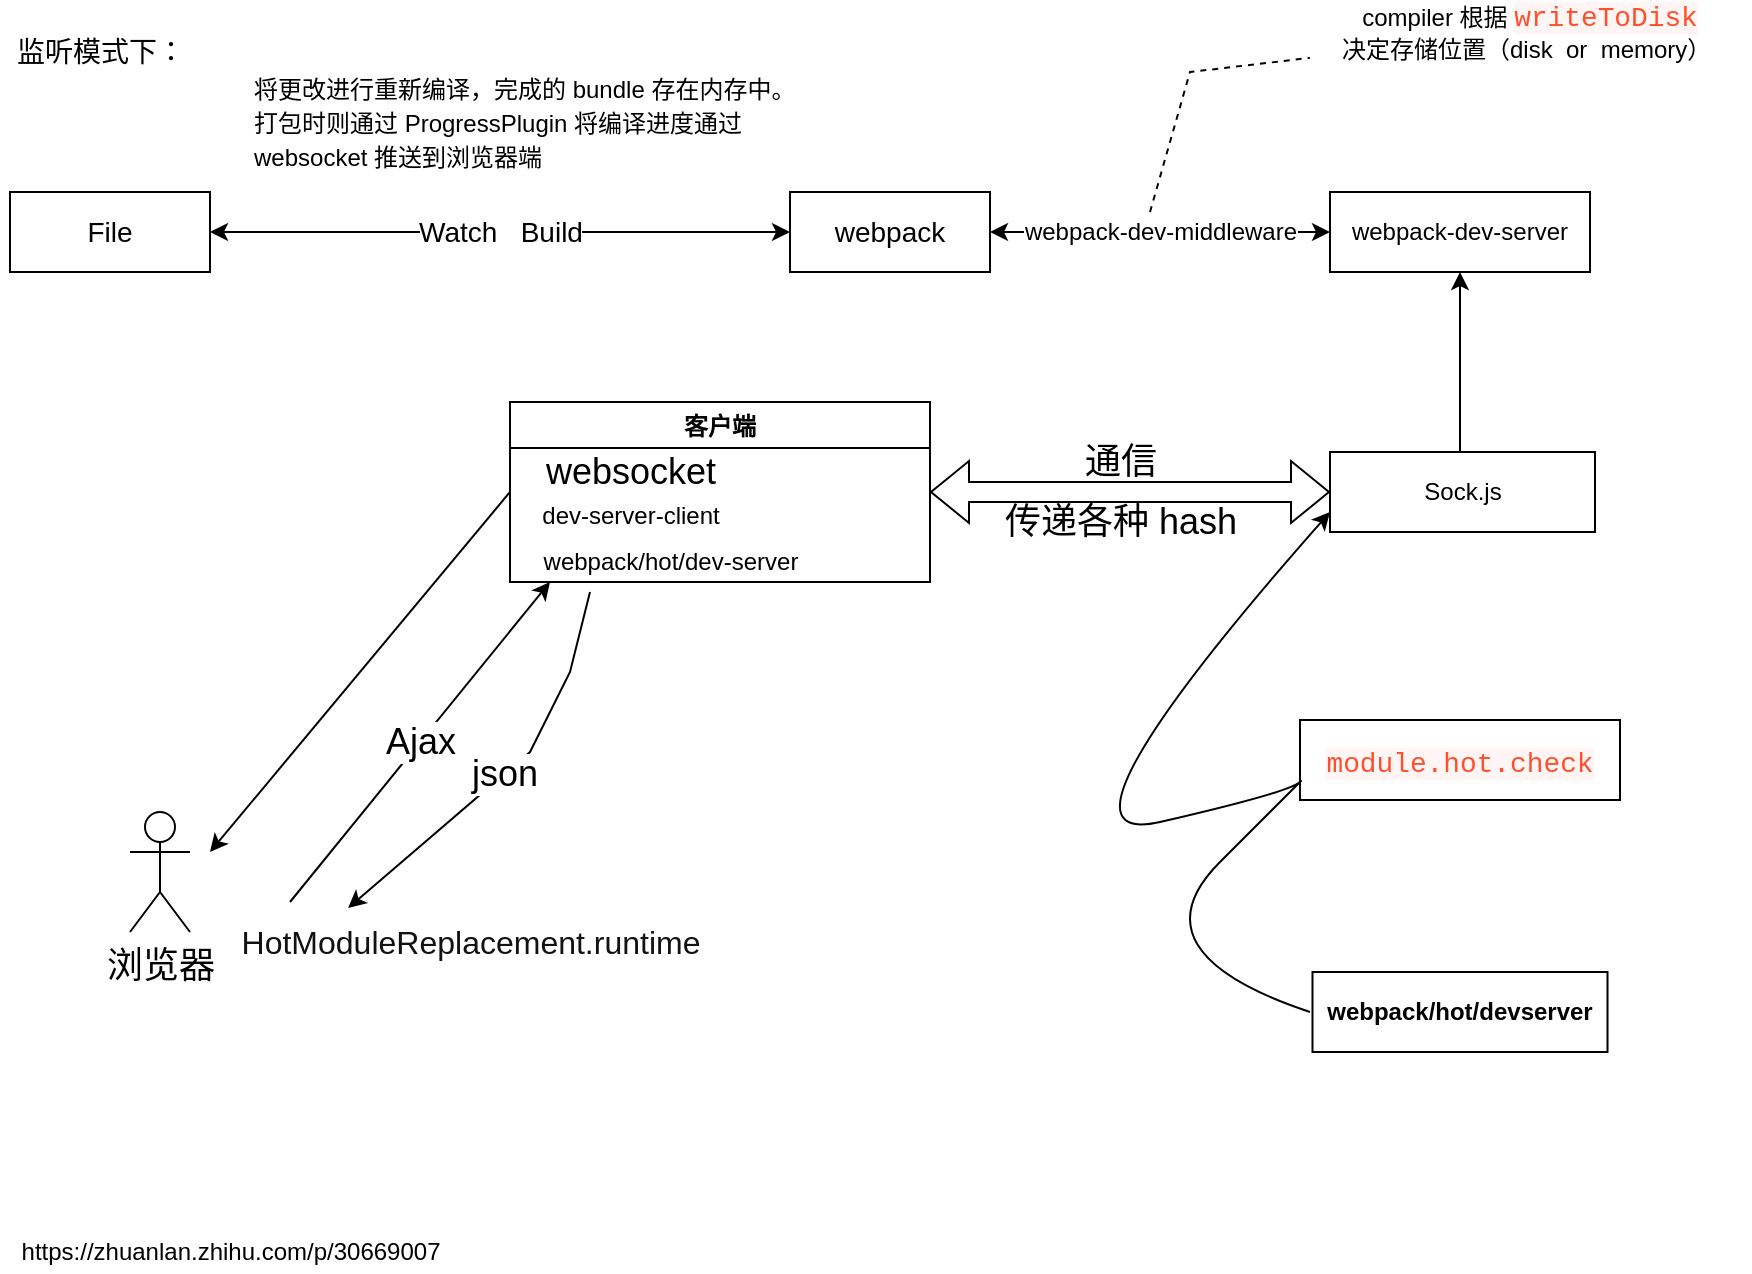 <mxfile version="17.1.3" type="github">
  <diagram id="72FpJnGH8Xmt6JNDt0-3" name="第 1 页">
    <mxGraphModel dx="1426" dy="842" grid="1" gridSize="10" guides="1" tooltips="1" connect="1" arrows="1" fold="1" page="1" pageScale="1" pageWidth="1169" pageHeight="827" math="0" shadow="0">
      <root>
        <mxCell id="0" />
        <mxCell id="1" parent="0" />
        <mxCell id="NClINAFRMNA3pdsFhhzp-1" value="&lt;font style=&quot;font-size: 14px&quot;&gt;监听模式下：&lt;/font&gt;" style="text;html=1;align=center;verticalAlign=middle;resizable=0;points=[];autosize=1;strokeColor=none;fillColor=none;" vertex="1" parent="1">
          <mxGeometry x="45" y="30" width="100" height="20" as="geometry" />
        </mxCell>
        <mxCell id="NClINAFRMNA3pdsFhhzp-2" value="File" style="rounded=0;whiteSpace=wrap;html=1;fontSize=14;" vertex="1" parent="1">
          <mxGeometry x="50" y="110" width="100" height="40" as="geometry" />
        </mxCell>
        <mxCell id="NClINAFRMNA3pdsFhhzp-9" value="Watch&amp;nbsp; &amp;nbsp;Build" style="endArrow=classic;startArrow=classic;html=1;rounded=0;fontSize=14;exitX=1;exitY=0.5;exitDx=0;exitDy=0;entryX=0;entryY=0.5;entryDx=0;entryDy=0;" edge="1" parent="1" source="NClINAFRMNA3pdsFhhzp-2" target="NClINAFRMNA3pdsFhhzp-10">
          <mxGeometry width="50" height="50" relative="1" as="geometry">
            <mxPoint x="190" y="170" as="sourcePoint" />
            <mxPoint x="280" y="130" as="targetPoint" />
          </mxGeometry>
        </mxCell>
        <mxCell id="NClINAFRMNA3pdsFhhzp-10" value="webpack" style="rounded=0;whiteSpace=wrap;html=1;fontSize=14;" vertex="1" parent="1">
          <mxGeometry x="440" y="110" width="100" height="40" as="geometry" />
        </mxCell>
        <mxCell id="NClINAFRMNA3pdsFhhzp-11" value="&lt;font style=&quot;font-size: 12px&quot;&gt;将更改进行重新编译，完成的 bundle 存在内存中。&lt;br&gt;打包时则通过 ProgressPlugin 将编译进度通过 websocket 推送到浏览器端&lt;/font&gt;" style="text;html=1;strokeColor=none;fillColor=none;align=left;verticalAlign=middle;whiteSpace=wrap;rounded=0;fontSize=14;" vertex="1" parent="1">
          <mxGeometry x="170" y="60" width="300" height="30" as="geometry" />
        </mxCell>
        <mxCell id="NClINAFRMNA3pdsFhhzp-12" value="webpack-dev-server" style="rounded=0;whiteSpace=wrap;html=1;fontSize=12;" vertex="1" parent="1">
          <mxGeometry x="710" y="110" width="130" height="40" as="geometry" />
        </mxCell>
        <mxCell id="NClINAFRMNA3pdsFhhzp-13" value="webpack-dev-middleware" style="endArrow=classic;startArrow=classic;html=1;rounded=0;fontSize=12;entryX=0;entryY=0.5;entryDx=0;entryDy=0;" edge="1" parent="1" target="NClINAFRMNA3pdsFhhzp-12">
          <mxGeometry width="50" height="50" relative="1" as="geometry">
            <mxPoint x="540" y="130" as="sourcePoint" />
            <mxPoint x="590" y="80" as="targetPoint" />
          </mxGeometry>
        </mxCell>
        <mxCell id="NClINAFRMNA3pdsFhhzp-14" value="" style="endArrow=none;dashed=1;html=1;rounded=0;fontSize=12;" edge="1" parent="1" target="NClINAFRMNA3pdsFhhzp-15">
          <mxGeometry width="50" height="50" relative="1" as="geometry">
            <mxPoint x="620" y="120" as="sourcePoint" />
            <mxPoint x="730" y="30" as="targetPoint" />
            <Array as="points">
              <mxPoint x="640" y="50" />
            </Array>
          </mxGeometry>
        </mxCell>
        <mxCell id="NClINAFRMNA3pdsFhhzp-15" value="compiler 根据&amp;nbsp;&lt;span style=&quot;color: rgb(255 , 80 , 44) ; font-family: &amp;#34;menlo&amp;#34; , &amp;#34;monaco&amp;#34; , &amp;#34;consolas&amp;#34; , &amp;#34;courier new&amp;#34; , monospace ; font-size: 13.92px ; text-align: left ; background-color: rgb(255 , 245 , 245)&quot;&gt;writeToDisk&lt;/span&gt;&lt;br&gt;决定存储位置（disk&amp;nbsp; or&amp;nbsp; memory）&amp;nbsp;" style="text;html=1;strokeColor=none;fillColor=none;align=center;verticalAlign=middle;whiteSpace=wrap;rounded=0;fontSize=12;" vertex="1" parent="1">
          <mxGeometry x="700" y="15" width="220" height="30" as="geometry" />
        </mxCell>
        <mxCell id="NClINAFRMNA3pdsFhhzp-17" value="" style="edgeStyle=orthogonalEdgeStyle;rounded=0;orthogonalLoop=1;jettySize=auto;html=1;fontSize=12;" edge="1" parent="1" source="NClINAFRMNA3pdsFhhzp-16">
          <mxGeometry relative="1" as="geometry">
            <mxPoint x="775" y="150" as="targetPoint" />
            <Array as="points">
              <mxPoint x="775" y="210" />
              <mxPoint x="775" y="210" />
            </Array>
          </mxGeometry>
        </mxCell>
        <mxCell id="NClINAFRMNA3pdsFhhzp-16" value="Sock.js" style="rounded=0;whiteSpace=wrap;html=1;fontSize=12;" vertex="1" parent="1">
          <mxGeometry x="710" y="240" width="132.5" height="40" as="geometry" />
        </mxCell>
        <mxCell id="NClINAFRMNA3pdsFhhzp-18" value="客户端" style="swimlane;fontSize=12;" vertex="1" parent="1">
          <mxGeometry x="300" y="215" width="210" height="90" as="geometry" />
        </mxCell>
        <mxCell id="NClINAFRMNA3pdsFhhzp-19" value="&lt;font style=&quot;font-size: 18px&quot;&gt;websocket&lt;/font&gt;" style="text;html=1;align=center;verticalAlign=middle;resizable=0;points=[];autosize=1;strokeColor=none;fillColor=none;fontSize=12;" vertex="1" parent="NClINAFRMNA3pdsFhhzp-18">
          <mxGeometry x="10" y="25" width="100" height="20" as="geometry" />
        </mxCell>
        <mxCell id="NClINAFRMNA3pdsFhhzp-26" value="" style="endArrow=classic;html=1;rounded=0;fontSize=18;" edge="1" parent="NClINAFRMNA3pdsFhhzp-18">
          <mxGeometry width="50" height="50" relative="1" as="geometry">
            <mxPoint y="45" as="sourcePoint" />
            <mxPoint x="-150" y="225" as="targetPoint" />
            <Array as="points" />
          </mxGeometry>
        </mxCell>
        <mxCell id="NClINAFRMNA3pdsFhhzp-37" value="&lt;font style=&quot;font-size: 12px&quot;&gt;dev-server-client&lt;/font&gt;" style="text;html=1;align=center;verticalAlign=middle;resizable=0;points=[];autosize=1;strokeColor=none;fillColor=none;fontSize=18;" vertex="1" parent="NClINAFRMNA3pdsFhhzp-18">
          <mxGeometry x="10" y="40" width="100" height="30" as="geometry" />
        </mxCell>
        <mxCell id="NClINAFRMNA3pdsFhhzp-38" value="webpack/hot/dev-server" style="text;html=1;align=center;verticalAlign=middle;resizable=0;points=[];autosize=1;strokeColor=none;fillColor=none;fontSize=12;" vertex="1" parent="NClINAFRMNA3pdsFhhzp-18">
          <mxGeometry x="10" y="70" width="140" height="20" as="geometry" />
        </mxCell>
        <mxCell id="NClINAFRMNA3pdsFhhzp-20" value="" style="shape=flexArrow;endArrow=classic;startArrow=classic;html=1;rounded=0;fontSize=18;entryX=0;entryY=0.5;entryDx=0;entryDy=0;exitX=1;exitY=0.5;exitDx=0;exitDy=0;" edge="1" parent="1" source="NClINAFRMNA3pdsFhhzp-18" target="NClINAFRMNA3pdsFhhzp-16">
          <mxGeometry width="100" height="100" relative="1" as="geometry">
            <mxPoint x="500" y="320" as="sourcePoint" />
            <mxPoint x="600" y="220" as="targetPoint" />
          </mxGeometry>
        </mxCell>
        <mxCell id="NClINAFRMNA3pdsFhhzp-21" value="通信" style="text;html=1;align=center;verticalAlign=middle;resizable=0;points=[];autosize=1;strokeColor=none;fillColor=none;fontSize=18;" vertex="1" parent="1">
          <mxGeometry x="580" y="230" width="50" height="30" as="geometry" />
        </mxCell>
        <mxCell id="NClINAFRMNA3pdsFhhzp-22" value="浏览器" style="shape=umlActor;verticalLabelPosition=bottom;verticalAlign=top;html=1;outlineConnect=0;fontSize=18;" vertex="1" parent="1">
          <mxGeometry x="110" y="420" width="30" height="60" as="geometry" />
        </mxCell>
        <mxCell id="NClINAFRMNA3pdsFhhzp-27" value="webpack/hot/devserver" style="whiteSpace=wrap;html=1;fontStyle=1;startSize=23;" vertex="1" parent="1">
          <mxGeometry x="701.25" y="500" width="147.5" height="40" as="geometry" />
        </mxCell>
        <mxCell id="NClINAFRMNA3pdsFhhzp-30" value="&lt;span style=&quot;color: rgb(255 , 80 , 44) ; font-family: &amp;#34;menlo&amp;#34; , &amp;#34;monaco&amp;#34; , &amp;#34;consolas&amp;#34; , &amp;#34;courier new&amp;#34; , monospace ; font-size: 13.92px ; text-align: left ; background-color: rgb(255 , 245 , 245)&quot;&gt;module.hot.check&lt;/span&gt;" style="rounded=0;whiteSpace=wrap;html=1;fontSize=18;" vertex="1" parent="1">
          <mxGeometry x="695" y="374" width="160" height="40" as="geometry" />
        </mxCell>
        <mxCell id="NClINAFRMNA3pdsFhhzp-31" value="" style="curved=1;endArrow=classic;html=1;rounded=0;fontSize=18;entryX=0;entryY=0.75;entryDx=0;entryDy=0;" edge="1" parent="1" target="NClINAFRMNA3pdsFhhzp-16">
          <mxGeometry width="50" height="50" relative="1" as="geometry">
            <mxPoint x="700" y="520" as="sourcePoint" />
            <mxPoint x="690" y="390" as="targetPoint" />
            <Array as="points">
              <mxPoint x="610" y="490" />
              <mxPoint x="700" y="400" />
              <mxPoint x="690" y="410" />
              <mxPoint x="560" y="440" />
            </Array>
          </mxGeometry>
        </mxCell>
        <mxCell id="NClINAFRMNA3pdsFhhzp-32" value="传递各种 hash" style="text;html=1;align=center;verticalAlign=middle;resizable=0;points=[];autosize=1;strokeColor=none;fillColor=none;fontSize=18;" vertex="1" parent="1">
          <mxGeometry x="540" y="260" width="130" height="30" as="geometry" />
        </mxCell>
        <mxCell id="NClINAFRMNA3pdsFhhzp-34" value="&lt;span style=&quot;color: rgb(18 , 18 , 18) ; font-family: , &amp;#34;system-ui&amp;#34; , &amp;#34;helvetica neue&amp;#34; , &amp;#34;pingfang sc&amp;#34; , &amp;#34;microsoft yahei&amp;#34; , &amp;#34;source han sans sc&amp;#34; , &amp;#34;noto sans cjk sc&amp;#34; , &amp;#34;wenquanyi micro hei&amp;#34; , sans-serif ; font-size: medium ; text-align: left ; background-color: rgb(255 , 255 , 255)&quot;&gt;HotModuleReplacement.runtime&lt;/span&gt;" style="text;html=1;align=center;verticalAlign=middle;resizable=0;points=[];autosize=1;strokeColor=none;fillColor=none;fontSize=18;" vertex="1" parent="1">
          <mxGeometry x="160" y="470" width="240" height="30" as="geometry" />
        </mxCell>
        <mxCell id="NClINAFRMNA3pdsFhhzp-35" value="Ajax" style="endArrow=classic;html=1;rounded=0;fontSize=18;" edge="1" parent="1">
          <mxGeometry width="50" height="50" relative="1" as="geometry">
            <mxPoint x="190" y="465" as="sourcePoint" />
            <mxPoint x="320" y="305" as="targetPoint" />
          </mxGeometry>
        </mxCell>
        <mxCell id="NClINAFRMNA3pdsFhhzp-36" value="json" style="endArrow=classic;html=1;rounded=0;fontSize=18;entryX=0.246;entryY=-0.067;entryDx=0;entryDy=0;entryPerimeter=0;" edge="1" parent="1" target="NClINAFRMNA3pdsFhhzp-34">
          <mxGeometry width="50" height="50" relative="1" as="geometry">
            <mxPoint x="340" y="310" as="sourcePoint" />
            <mxPoint x="330" y="390" as="targetPoint" />
            <Array as="points">
              <mxPoint x="330" y="350" />
              <mxPoint x="310" y="390" />
            </Array>
          </mxGeometry>
        </mxCell>
        <mxCell id="NClINAFRMNA3pdsFhhzp-39" value="https://zhuanlan.zhihu.com/p/30669007" style="text;html=1;align=center;verticalAlign=middle;resizable=0;points=[];autosize=1;strokeColor=none;fillColor=none;fontSize=12;" vertex="1" parent="1">
          <mxGeometry x="50" y="630" width="220" height="20" as="geometry" />
        </mxCell>
      </root>
    </mxGraphModel>
  </diagram>
</mxfile>

